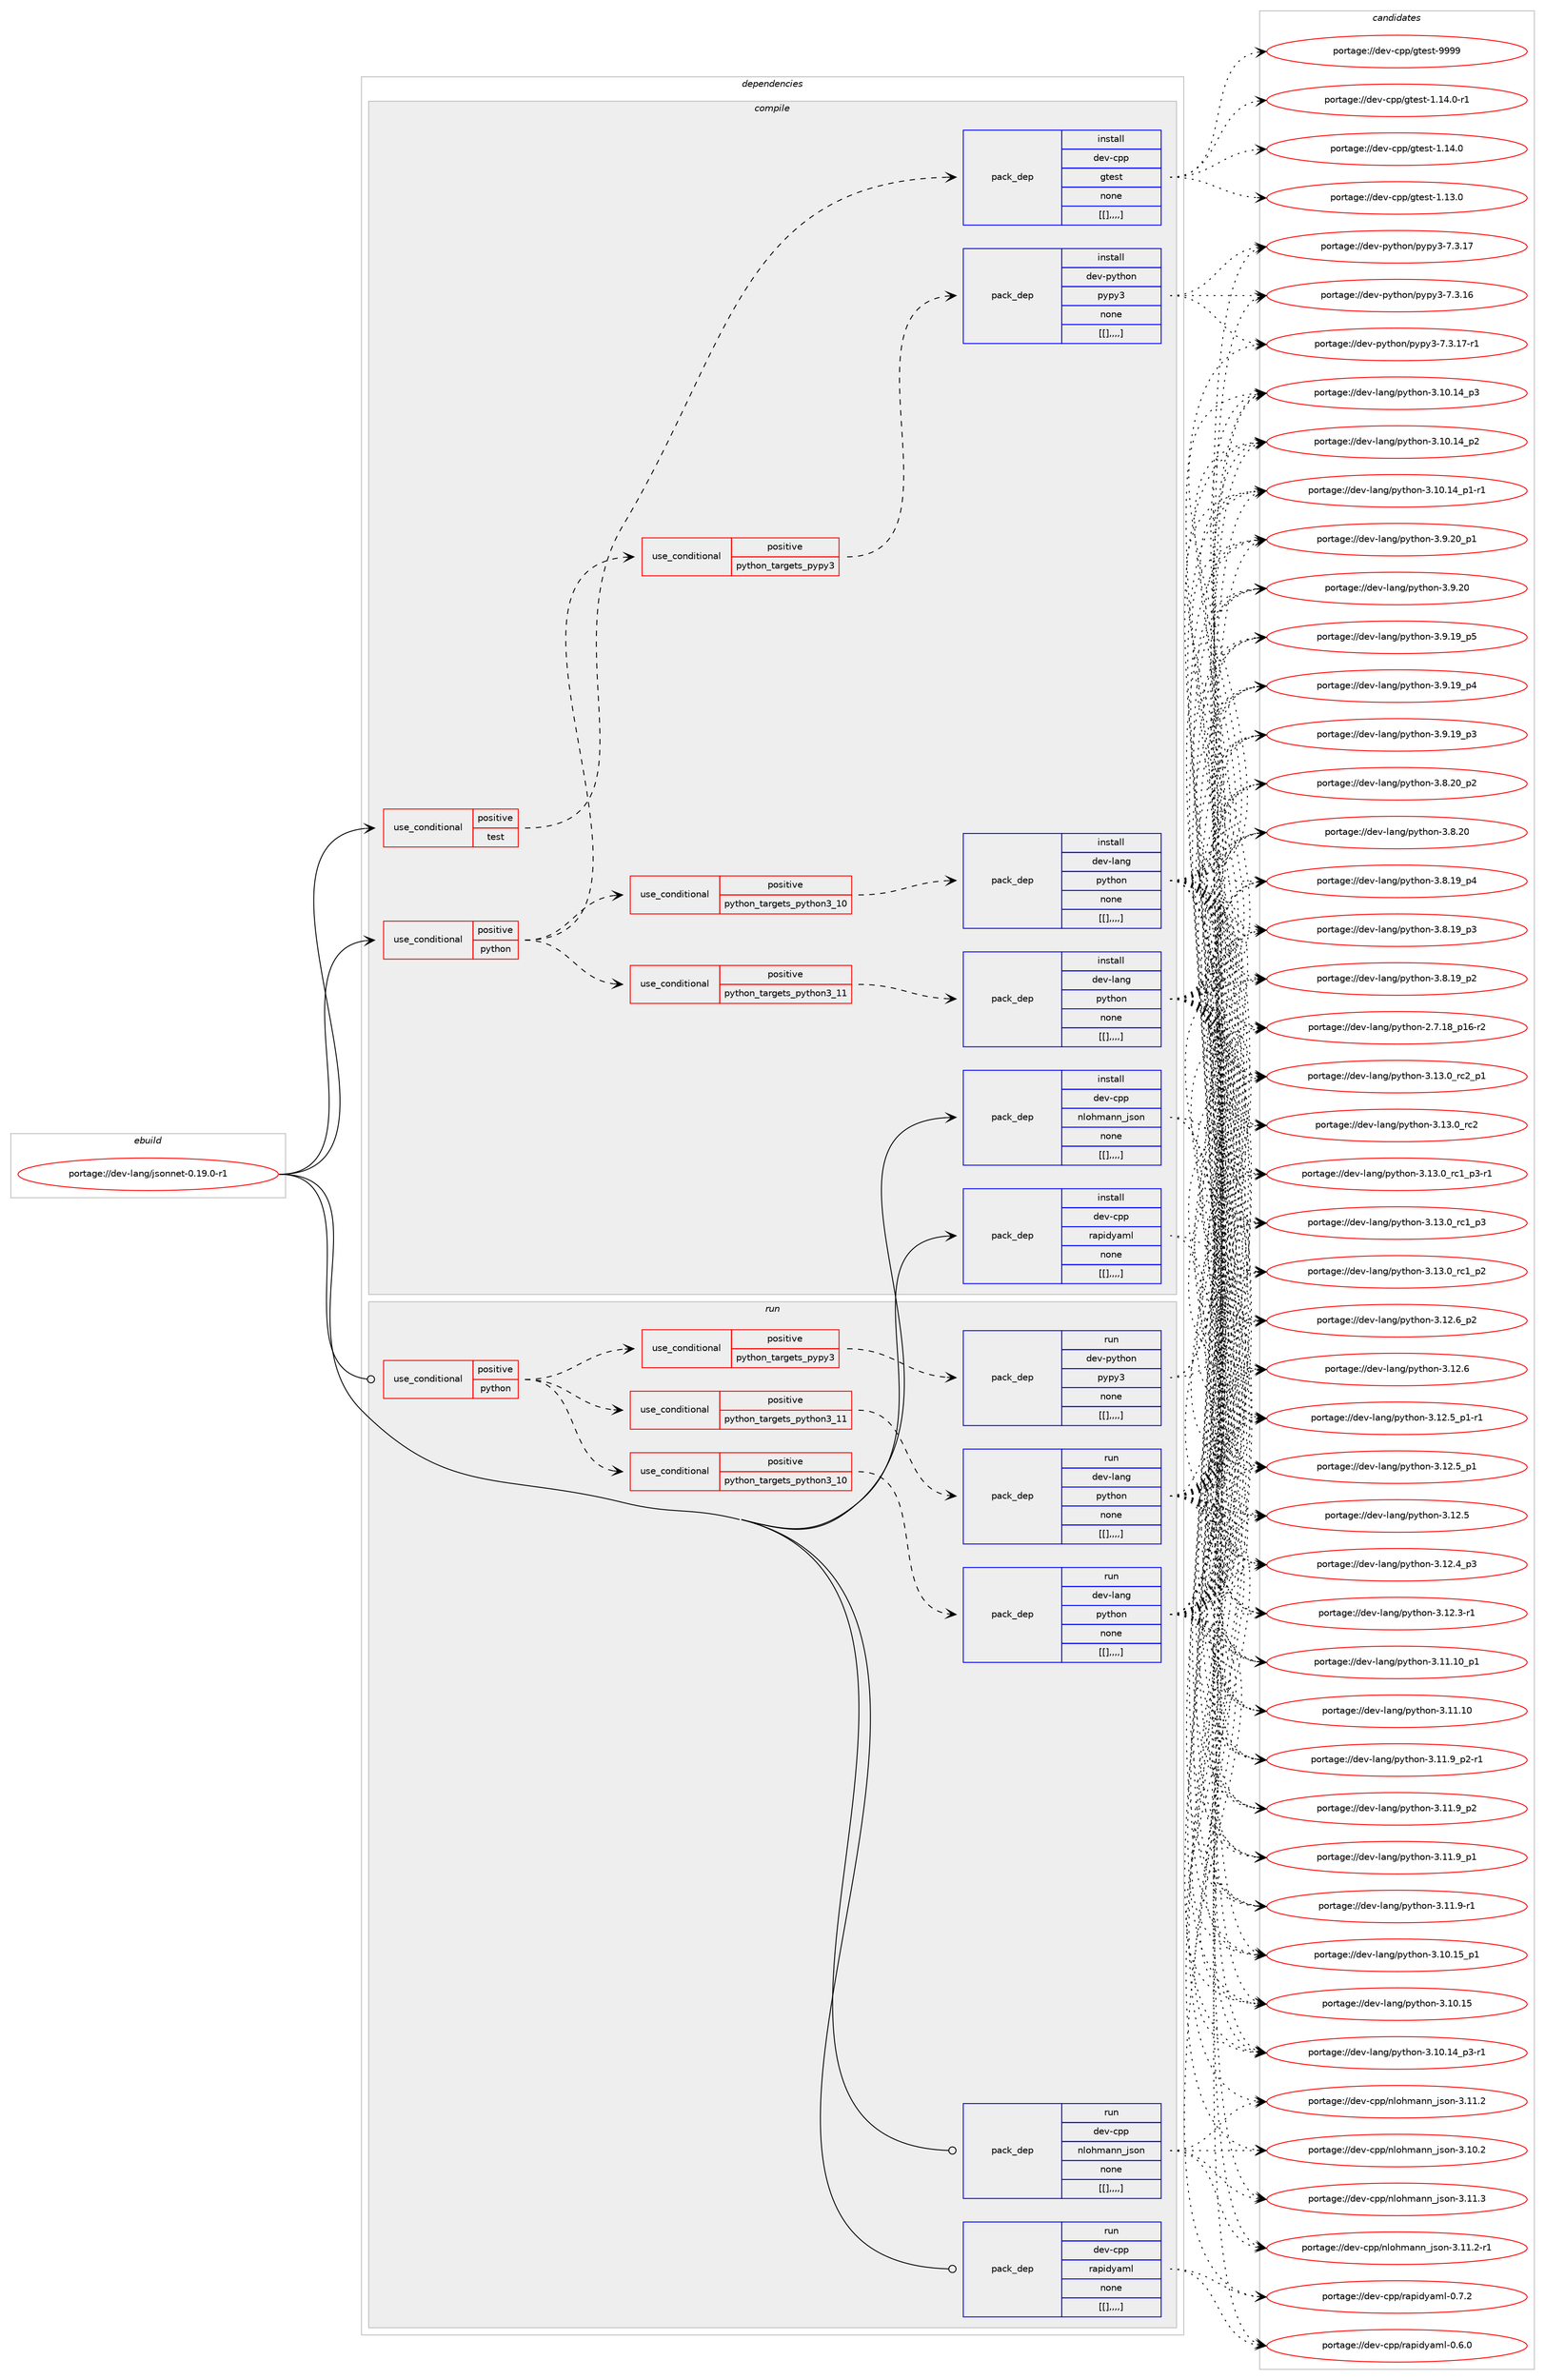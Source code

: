digraph prolog {

# *************
# Graph options
# *************

newrank=true;
concentrate=true;
compound=true;
graph [rankdir=LR,fontname=Helvetica,fontsize=10,ranksep=1.5];#, ranksep=2.5, nodesep=0.2];
edge  [arrowhead=vee];
node  [fontname=Helvetica,fontsize=10];

# **********
# The ebuild
# **********

subgraph cluster_leftcol {
color=gray;
label=<<i>ebuild</i>>;
id [label="portage://dev-lang/jsonnet-0.19.0-r1", color=red, width=4, href="../dev-lang/jsonnet-0.19.0-r1.svg"];
}

# ****************
# The dependencies
# ****************

subgraph cluster_midcol {
color=gray;
label=<<i>dependencies</i>>;
subgraph cluster_compile {
fillcolor="#eeeeee";
style=filled;
label=<<i>compile</i>>;
subgraph cond23675 {
dependency99824 [label=<<TABLE BORDER="0" CELLBORDER="1" CELLSPACING="0" CELLPADDING="4"><TR><TD ROWSPAN="3" CELLPADDING="10">use_conditional</TD></TR><TR><TD>positive</TD></TR><TR><TD>python</TD></TR></TABLE>>, shape=none, color=red];
subgraph cond23676 {
dependency99825 [label=<<TABLE BORDER="0" CELLBORDER="1" CELLSPACING="0" CELLPADDING="4"><TR><TD ROWSPAN="3" CELLPADDING="10">use_conditional</TD></TR><TR><TD>positive</TD></TR><TR><TD>python_targets_pypy3</TD></TR></TABLE>>, shape=none, color=red];
subgraph pack75090 {
dependency99826 [label=<<TABLE BORDER="0" CELLBORDER="1" CELLSPACING="0" CELLPADDING="4" WIDTH="220"><TR><TD ROWSPAN="6" CELLPADDING="30">pack_dep</TD></TR><TR><TD WIDTH="110">install</TD></TR><TR><TD>dev-python</TD></TR><TR><TD>pypy3</TD></TR><TR><TD>none</TD></TR><TR><TD>[[],,,,]</TD></TR></TABLE>>, shape=none, color=blue];
}
dependency99825:e -> dependency99826:w [weight=20,style="dashed",arrowhead="vee"];
}
dependency99824:e -> dependency99825:w [weight=20,style="dashed",arrowhead="vee"];
subgraph cond23677 {
dependency99827 [label=<<TABLE BORDER="0" CELLBORDER="1" CELLSPACING="0" CELLPADDING="4"><TR><TD ROWSPAN="3" CELLPADDING="10">use_conditional</TD></TR><TR><TD>positive</TD></TR><TR><TD>python_targets_python3_10</TD></TR></TABLE>>, shape=none, color=red];
subgraph pack75091 {
dependency99828 [label=<<TABLE BORDER="0" CELLBORDER="1" CELLSPACING="0" CELLPADDING="4" WIDTH="220"><TR><TD ROWSPAN="6" CELLPADDING="30">pack_dep</TD></TR><TR><TD WIDTH="110">install</TD></TR><TR><TD>dev-lang</TD></TR><TR><TD>python</TD></TR><TR><TD>none</TD></TR><TR><TD>[[],,,,]</TD></TR></TABLE>>, shape=none, color=blue];
}
dependency99827:e -> dependency99828:w [weight=20,style="dashed",arrowhead="vee"];
}
dependency99824:e -> dependency99827:w [weight=20,style="dashed",arrowhead="vee"];
subgraph cond23678 {
dependency99829 [label=<<TABLE BORDER="0" CELLBORDER="1" CELLSPACING="0" CELLPADDING="4"><TR><TD ROWSPAN="3" CELLPADDING="10">use_conditional</TD></TR><TR><TD>positive</TD></TR><TR><TD>python_targets_python3_11</TD></TR></TABLE>>, shape=none, color=red];
subgraph pack75092 {
dependency99830 [label=<<TABLE BORDER="0" CELLBORDER="1" CELLSPACING="0" CELLPADDING="4" WIDTH="220"><TR><TD ROWSPAN="6" CELLPADDING="30">pack_dep</TD></TR><TR><TD WIDTH="110">install</TD></TR><TR><TD>dev-lang</TD></TR><TR><TD>python</TD></TR><TR><TD>none</TD></TR><TR><TD>[[],,,,]</TD></TR></TABLE>>, shape=none, color=blue];
}
dependency99829:e -> dependency99830:w [weight=20,style="dashed",arrowhead="vee"];
}
dependency99824:e -> dependency99829:w [weight=20,style="dashed",arrowhead="vee"];
}
id:e -> dependency99824:w [weight=20,style="solid",arrowhead="vee"];
subgraph cond23679 {
dependency99831 [label=<<TABLE BORDER="0" CELLBORDER="1" CELLSPACING="0" CELLPADDING="4"><TR><TD ROWSPAN="3" CELLPADDING="10">use_conditional</TD></TR><TR><TD>positive</TD></TR><TR><TD>test</TD></TR></TABLE>>, shape=none, color=red];
subgraph pack75093 {
dependency99832 [label=<<TABLE BORDER="0" CELLBORDER="1" CELLSPACING="0" CELLPADDING="4" WIDTH="220"><TR><TD ROWSPAN="6" CELLPADDING="30">pack_dep</TD></TR><TR><TD WIDTH="110">install</TD></TR><TR><TD>dev-cpp</TD></TR><TR><TD>gtest</TD></TR><TR><TD>none</TD></TR><TR><TD>[[],,,,]</TD></TR></TABLE>>, shape=none, color=blue];
}
dependency99831:e -> dependency99832:w [weight=20,style="dashed",arrowhead="vee"];
}
id:e -> dependency99831:w [weight=20,style="solid",arrowhead="vee"];
subgraph pack75094 {
dependency99833 [label=<<TABLE BORDER="0" CELLBORDER="1" CELLSPACING="0" CELLPADDING="4" WIDTH="220"><TR><TD ROWSPAN="6" CELLPADDING="30">pack_dep</TD></TR><TR><TD WIDTH="110">install</TD></TR><TR><TD>dev-cpp</TD></TR><TR><TD>nlohmann_json</TD></TR><TR><TD>none</TD></TR><TR><TD>[[],,,,]</TD></TR></TABLE>>, shape=none, color=blue];
}
id:e -> dependency99833:w [weight=20,style="solid",arrowhead="vee"];
subgraph pack75095 {
dependency99834 [label=<<TABLE BORDER="0" CELLBORDER="1" CELLSPACING="0" CELLPADDING="4" WIDTH="220"><TR><TD ROWSPAN="6" CELLPADDING="30">pack_dep</TD></TR><TR><TD WIDTH="110">install</TD></TR><TR><TD>dev-cpp</TD></TR><TR><TD>rapidyaml</TD></TR><TR><TD>none</TD></TR><TR><TD>[[],,,,]</TD></TR></TABLE>>, shape=none, color=blue];
}
id:e -> dependency99834:w [weight=20,style="solid",arrowhead="vee"];
}
subgraph cluster_compileandrun {
fillcolor="#eeeeee";
style=filled;
label=<<i>compile and run</i>>;
}
subgraph cluster_run {
fillcolor="#eeeeee";
style=filled;
label=<<i>run</i>>;
subgraph cond23680 {
dependency99835 [label=<<TABLE BORDER="0" CELLBORDER="1" CELLSPACING="0" CELLPADDING="4"><TR><TD ROWSPAN="3" CELLPADDING="10">use_conditional</TD></TR><TR><TD>positive</TD></TR><TR><TD>python</TD></TR></TABLE>>, shape=none, color=red];
subgraph cond23681 {
dependency99836 [label=<<TABLE BORDER="0" CELLBORDER="1" CELLSPACING="0" CELLPADDING="4"><TR><TD ROWSPAN="3" CELLPADDING="10">use_conditional</TD></TR><TR><TD>positive</TD></TR><TR><TD>python_targets_pypy3</TD></TR></TABLE>>, shape=none, color=red];
subgraph pack75096 {
dependency99837 [label=<<TABLE BORDER="0" CELLBORDER="1" CELLSPACING="0" CELLPADDING="4" WIDTH="220"><TR><TD ROWSPAN="6" CELLPADDING="30">pack_dep</TD></TR><TR><TD WIDTH="110">run</TD></TR><TR><TD>dev-python</TD></TR><TR><TD>pypy3</TD></TR><TR><TD>none</TD></TR><TR><TD>[[],,,,]</TD></TR></TABLE>>, shape=none, color=blue];
}
dependency99836:e -> dependency99837:w [weight=20,style="dashed",arrowhead="vee"];
}
dependency99835:e -> dependency99836:w [weight=20,style="dashed",arrowhead="vee"];
subgraph cond23682 {
dependency99838 [label=<<TABLE BORDER="0" CELLBORDER="1" CELLSPACING="0" CELLPADDING="4"><TR><TD ROWSPAN="3" CELLPADDING="10">use_conditional</TD></TR><TR><TD>positive</TD></TR><TR><TD>python_targets_python3_10</TD></TR></TABLE>>, shape=none, color=red];
subgraph pack75097 {
dependency99839 [label=<<TABLE BORDER="0" CELLBORDER="1" CELLSPACING="0" CELLPADDING="4" WIDTH="220"><TR><TD ROWSPAN="6" CELLPADDING="30">pack_dep</TD></TR><TR><TD WIDTH="110">run</TD></TR><TR><TD>dev-lang</TD></TR><TR><TD>python</TD></TR><TR><TD>none</TD></TR><TR><TD>[[],,,,]</TD></TR></TABLE>>, shape=none, color=blue];
}
dependency99838:e -> dependency99839:w [weight=20,style="dashed",arrowhead="vee"];
}
dependency99835:e -> dependency99838:w [weight=20,style="dashed",arrowhead="vee"];
subgraph cond23683 {
dependency99840 [label=<<TABLE BORDER="0" CELLBORDER="1" CELLSPACING="0" CELLPADDING="4"><TR><TD ROWSPAN="3" CELLPADDING="10">use_conditional</TD></TR><TR><TD>positive</TD></TR><TR><TD>python_targets_python3_11</TD></TR></TABLE>>, shape=none, color=red];
subgraph pack75098 {
dependency99841 [label=<<TABLE BORDER="0" CELLBORDER="1" CELLSPACING="0" CELLPADDING="4" WIDTH="220"><TR><TD ROWSPAN="6" CELLPADDING="30">pack_dep</TD></TR><TR><TD WIDTH="110">run</TD></TR><TR><TD>dev-lang</TD></TR><TR><TD>python</TD></TR><TR><TD>none</TD></TR><TR><TD>[[],,,,]</TD></TR></TABLE>>, shape=none, color=blue];
}
dependency99840:e -> dependency99841:w [weight=20,style="dashed",arrowhead="vee"];
}
dependency99835:e -> dependency99840:w [weight=20,style="dashed",arrowhead="vee"];
}
id:e -> dependency99835:w [weight=20,style="solid",arrowhead="odot"];
subgraph pack75099 {
dependency99842 [label=<<TABLE BORDER="0" CELLBORDER="1" CELLSPACING="0" CELLPADDING="4" WIDTH="220"><TR><TD ROWSPAN="6" CELLPADDING="30">pack_dep</TD></TR><TR><TD WIDTH="110">run</TD></TR><TR><TD>dev-cpp</TD></TR><TR><TD>nlohmann_json</TD></TR><TR><TD>none</TD></TR><TR><TD>[[],,,,]</TD></TR></TABLE>>, shape=none, color=blue];
}
id:e -> dependency99842:w [weight=20,style="solid",arrowhead="odot"];
subgraph pack75100 {
dependency99843 [label=<<TABLE BORDER="0" CELLBORDER="1" CELLSPACING="0" CELLPADDING="4" WIDTH="220"><TR><TD ROWSPAN="6" CELLPADDING="30">pack_dep</TD></TR><TR><TD WIDTH="110">run</TD></TR><TR><TD>dev-cpp</TD></TR><TR><TD>rapidyaml</TD></TR><TR><TD>none</TD></TR><TR><TD>[[],,,,]</TD></TR></TABLE>>, shape=none, color=blue];
}
id:e -> dependency99843:w [weight=20,style="solid",arrowhead="odot"];
}
}

# **************
# The candidates
# **************

subgraph cluster_choices {
rank=same;
color=gray;
label=<<i>candidates</i>>;

subgraph choice75090 {
color=black;
nodesep=1;
choice100101118451121211161041111104711212111212151455546514649554511449 [label="portage://dev-python/pypy3-7.3.17-r1", color=red, width=4,href="../dev-python/pypy3-7.3.17-r1.svg"];
choice10010111845112121116104111110471121211121215145554651464955 [label="portage://dev-python/pypy3-7.3.17", color=red, width=4,href="../dev-python/pypy3-7.3.17.svg"];
choice10010111845112121116104111110471121211121215145554651464954 [label="portage://dev-python/pypy3-7.3.16", color=red, width=4,href="../dev-python/pypy3-7.3.16.svg"];
dependency99826:e -> choice100101118451121211161041111104711212111212151455546514649554511449:w [style=dotted,weight="100"];
dependency99826:e -> choice10010111845112121116104111110471121211121215145554651464955:w [style=dotted,weight="100"];
dependency99826:e -> choice10010111845112121116104111110471121211121215145554651464954:w [style=dotted,weight="100"];
}
subgraph choice75091 {
color=black;
nodesep=1;
choice100101118451089711010347112121116104111110455146495146489511499509511249 [label="portage://dev-lang/python-3.13.0_rc2_p1", color=red, width=4,href="../dev-lang/python-3.13.0_rc2_p1.svg"];
choice10010111845108971101034711212111610411111045514649514648951149950 [label="portage://dev-lang/python-3.13.0_rc2", color=red, width=4,href="../dev-lang/python-3.13.0_rc2.svg"];
choice1001011184510897110103471121211161041111104551464951464895114994995112514511449 [label="portage://dev-lang/python-3.13.0_rc1_p3-r1", color=red, width=4,href="../dev-lang/python-3.13.0_rc1_p3-r1.svg"];
choice100101118451089711010347112121116104111110455146495146489511499499511251 [label="portage://dev-lang/python-3.13.0_rc1_p3", color=red, width=4,href="../dev-lang/python-3.13.0_rc1_p3.svg"];
choice100101118451089711010347112121116104111110455146495146489511499499511250 [label="portage://dev-lang/python-3.13.0_rc1_p2", color=red, width=4,href="../dev-lang/python-3.13.0_rc1_p2.svg"];
choice100101118451089711010347112121116104111110455146495046549511250 [label="portage://dev-lang/python-3.12.6_p2", color=red, width=4,href="../dev-lang/python-3.12.6_p2.svg"];
choice10010111845108971101034711212111610411111045514649504654 [label="portage://dev-lang/python-3.12.6", color=red, width=4,href="../dev-lang/python-3.12.6.svg"];
choice1001011184510897110103471121211161041111104551464950465395112494511449 [label="portage://dev-lang/python-3.12.5_p1-r1", color=red, width=4,href="../dev-lang/python-3.12.5_p1-r1.svg"];
choice100101118451089711010347112121116104111110455146495046539511249 [label="portage://dev-lang/python-3.12.5_p1", color=red, width=4,href="../dev-lang/python-3.12.5_p1.svg"];
choice10010111845108971101034711212111610411111045514649504653 [label="portage://dev-lang/python-3.12.5", color=red, width=4,href="../dev-lang/python-3.12.5.svg"];
choice100101118451089711010347112121116104111110455146495046529511251 [label="portage://dev-lang/python-3.12.4_p3", color=red, width=4,href="../dev-lang/python-3.12.4_p3.svg"];
choice100101118451089711010347112121116104111110455146495046514511449 [label="portage://dev-lang/python-3.12.3-r1", color=red, width=4,href="../dev-lang/python-3.12.3-r1.svg"];
choice10010111845108971101034711212111610411111045514649494649489511249 [label="portage://dev-lang/python-3.11.10_p1", color=red, width=4,href="../dev-lang/python-3.11.10_p1.svg"];
choice1001011184510897110103471121211161041111104551464949464948 [label="portage://dev-lang/python-3.11.10", color=red, width=4,href="../dev-lang/python-3.11.10.svg"];
choice1001011184510897110103471121211161041111104551464949465795112504511449 [label="portage://dev-lang/python-3.11.9_p2-r1", color=red, width=4,href="../dev-lang/python-3.11.9_p2-r1.svg"];
choice100101118451089711010347112121116104111110455146494946579511250 [label="portage://dev-lang/python-3.11.9_p2", color=red, width=4,href="../dev-lang/python-3.11.9_p2.svg"];
choice100101118451089711010347112121116104111110455146494946579511249 [label="portage://dev-lang/python-3.11.9_p1", color=red, width=4,href="../dev-lang/python-3.11.9_p1.svg"];
choice100101118451089711010347112121116104111110455146494946574511449 [label="portage://dev-lang/python-3.11.9-r1", color=red, width=4,href="../dev-lang/python-3.11.9-r1.svg"];
choice10010111845108971101034711212111610411111045514649484649539511249 [label="portage://dev-lang/python-3.10.15_p1", color=red, width=4,href="../dev-lang/python-3.10.15_p1.svg"];
choice1001011184510897110103471121211161041111104551464948464953 [label="portage://dev-lang/python-3.10.15", color=red, width=4,href="../dev-lang/python-3.10.15.svg"];
choice100101118451089711010347112121116104111110455146494846495295112514511449 [label="portage://dev-lang/python-3.10.14_p3-r1", color=red, width=4,href="../dev-lang/python-3.10.14_p3-r1.svg"];
choice10010111845108971101034711212111610411111045514649484649529511251 [label="portage://dev-lang/python-3.10.14_p3", color=red, width=4,href="../dev-lang/python-3.10.14_p3.svg"];
choice10010111845108971101034711212111610411111045514649484649529511250 [label="portage://dev-lang/python-3.10.14_p2", color=red, width=4,href="../dev-lang/python-3.10.14_p2.svg"];
choice100101118451089711010347112121116104111110455146494846495295112494511449 [label="portage://dev-lang/python-3.10.14_p1-r1", color=red, width=4,href="../dev-lang/python-3.10.14_p1-r1.svg"];
choice100101118451089711010347112121116104111110455146574650489511249 [label="portage://dev-lang/python-3.9.20_p1", color=red, width=4,href="../dev-lang/python-3.9.20_p1.svg"];
choice10010111845108971101034711212111610411111045514657465048 [label="portage://dev-lang/python-3.9.20", color=red, width=4,href="../dev-lang/python-3.9.20.svg"];
choice100101118451089711010347112121116104111110455146574649579511253 [label="portage://dev-lang/python-3.9.19_p5", color=red, width=4,href="../dev-lang/python-3.9.19_p5.svg"];
choice100101118451089711010347112121116104111110455146574649579511252 [label="portage://dev-lang/python-3.9.19_p4", color=red, width=4,href="../dev-lang/python-3.9.19_p4.svg"];
choice100101118451089711010347112121116104111110455146574649579511251 [label="portage://dev-lang/python-3.9.19_p3", color=red, width=4,href="../dev-lang/python-3.9.19_p3.svg"];
choice100101118451089711010347112121116104111110455146564650489511250 [label="portage://dev-lang/python-3.8.20_p2", color=red, width=4,href="../dev-lang/python-3.8.20_p2.svg"];
choice10010111845108971101034711212111610411111045514656465048 [label="portage://dev-lang/python-3.8.20", color=red, width=4,href="../dev-lang/python-3.8.20.svg"];
choice100101118451089711010347112121116104111110455146564649579511252 [label="portage://dev-lang/python-3.8.19_p4", color=red, width=4,href="../dev-lang/python-3.8.19_p4.svg"];
choice100101118451089711010347112121116104111110455146564649579511251 [label="portage://dev-lang/python-3.8.19_p3", color=red, width=4,href="../dev-lang/python-3.8.19_p3.svg"];
choice100101118451089711010347112121116104111110455146564649579511250 [label="portage://dev-lang/python-3.8.19_p2", color=red, width=4,href="../dev-lang/python-3.8.19_p2.svg"];
choice100101118451089711010347112121116104111110455046554649569511249544511450 [label="portage://dev-lang/python-2.7.18_p16-r2", color=red, width=4,href="../dev-lang/python-2.7.18_p16-r2.svg"];
dependency99828:e -> choice100101118451089711010347112121116104111110455146495146489511499509511249:w [style=dotted,weight="100"];
dependency99828:e -> choice10010111845108971101034711212111610411111045514649514648951149950:w [style=dotted,weight="100"];
dependency99828:e -> choice1001011184510897110103471121211161041111104551464951464895114994995112514511449:w [style=dotted,weight="100"];
dependency99828:e -> choice100101118451089711010347112121116104111110455146495146489511499499511251:w [style=dotted,weight="100"];
dependency99828:e -> choice100101118451089711010347112121116104111110455146495146489511499499511250:w [style=dotted,weight="100"];
dependency99828:e -> choice100101118451089711010347112121116104111110455146495046549511250:w [style=dotted,weight="100"];
dependency99828:e -> choice10010111845108971101034711212111610411111045514649504654:w [style=dotted,weight="100"];
dependency99828:e -> choice1001011184510897110103471121211161041111104551464950465395112494511449:w [style=dotted,weight="100"];
dependency99828:e -> choice100101118451089711010347112121116104111110455146495046539511249:w [style=dotted,weight="100"];
dependency99828:e -> choice10010111845108971101034711212111610411111045514649504653:w [style=dotted,weight="100"];
dependency99828:e -> choice100101118451089711010347112121116104111110455146495046529511251:w [style=dotted,weight="100"];
dependency99828:e -> choice100101118451089711010347112121116104111110455146495046514511449:w [style=dotted,weight="100"];
dependency99828:e -> choice10010111845108971101034711212111610411111045514649494649489511249:w [style=dotted,weight="100"];
dependency99828:e -> choice1001011184510897110103471121211161041111104551464949464948:w [style=dotted,weight="100"];
dependency99828:e -> choice1001011184510897110103471121211161041111104551464949465795112504511449:w [style=dotted,weight="100"];
dependency99828:e -> choice100101118451089711010347112121116104111110455146494946579511250:w [style=dotted,weight="100"];
dependency99828:e -> choice100101118451089711010347112121116104111110455146494946579511249:w [style=dotted,weight="100"];
dependency99828:e -> choice100101118451089711010347112121116104111110455146494946574511449:w [style=dotted,weight="100"];
dependency99828:e -> choice10010111845108971101034711212111610411111045514649484649539511249:w [style=dotted,weight="100"];
dependency99828:e -> choice1001011184510897110103471121211161041111104551464948464953:w [style=dotted,weight="100"];
dependency99828:e -> choice100101118451089711010347112121116104111110455146494846495295112514511449:w [style=dotted,weight="100"];
dependency99828:e -> choice10010111845108971101034711212111610411111045514649484649529511251:w [style=dotted,weight="100"];
dependency99828:e -> choice10010111845108971101034711212111610411111045514649484649529511250:w [style=dotted,weight="100"];
dependency99828:e -> choice100101118451089711010347112121116104111110455146494846495295112494511449:w [style=dotted,weight="100"];
dependency99828:e -> choice100101118451089711010347112121116104111110455146574650489511249:w [style=dotted,weight="100"];
dependency99828:e -> choice10010111845108971101034711212111610411111045514657465048:w [style=dotted,weight="100"];
dependency99828:e -> choice100101118451089711010347112121116104111110455146574649579511253:w [style=dotted,weight="100"];
dependency99828:e -> choice100101118451089711010347112121116104111110455146574649579511252:w [style=dotted,weight="100"];
dependency99828:e -> choice100101118451089711010347112121116104111110455146574649579511251:w [style=dotted,weight="100"];
dependency99828:e -> choice100101118451089711010347112121116104111110455146564650489511250:w [style=dotted,weight="100"];
dependency99828:e -> choice10010111845108971101034711212111610411111045514656465048:w [style=dotted,weight="100"];
dependency99828:e -> choice100101118451089711010347112121116104111110455146564649579511252:w [style=dotted,weight="100"];
dependency99828:e -> choice100101118451089711010347112121116104111110455146564649579511251:w [style=dotted,weight="100"];
dependency99828:e -> choice100101118451089711010347112121116104111110455146564649579511250:w [style=dotted,weight="100"];
dependency99828:e -> choice100101118451089711010347112121116104111110455046554649569511249544511450:w [style=dotted,weight="100"];
}
subgraph choice75092 {
color=black;
nodesep=1;
choice100101118451089711010347112121116104111110455146495146489511499509511249 [label="portage://dev-lang/python-3.13.0_rc2_p1", color=red, width=4,href="../dev-lang/python-3.13.0_rc2_p1.svg"];
choice10010111845108971101034711212111610411111045514649514648951149950 [label="portage://dev-lang/python-3.13.0_rc2", color=red, width=4,href="../dev-lang/python-3.13.0_rc2.svg"];
choice1001011184510897110103471121211161041111104551464951464895114994995112514511449 [label="portage://dev-lang/python-3.13.0_rc1_p3-r1", color=red, width=4,href="../dev-lang/python-3.13.0_rc1_p3-r1.svg"];
choice100101118451089711010347112121116104111110455146495146489511499499511251 [label="portage://dev-lang/python-3.13.0_rc1_p3", color=red, width=4,href="../dev-lang/python-3.13.0_rc1_p3.svg"];
choice100101118451089711010347112121116104111110455146495146489511499499511250 [label="portage://dev-lang/python-3.13.0_rc1_p2", color=red, width=4,href="../dev-lang/python-3.13.0_rc1_p2.svg"];
choice100101118451089711010347112121116104111110455146495046549511250 [label="portage://dev-lang/python-3.12.6_p2", color=red, width=4,href="../dev-lang/python-3.12.6_p2.svg"];
choice10010111845108971101034711212111610411111045514649504654 [label="portage://dev-lang/python-3.12.6", color=red, width=4,href="../dev-lang/python-3.12.6.svg"];
choice1001011184510897110103471121211161041111104551464950465395112494511449 [label="portage://dev-lang/python-3.12.5_p1-r1", color=red, width=4,href="../dev-lang/python-3.12.5_p1-r1.svg"];
choice100101118451089711010347112121116104111110455146495046539511249 [label="portage://dev-lang/python-3.12.5_p1", color=red, width=4,href="../dev-lang/python-3.12.5_p1.svg"];
choice10010111845108971101034711212111610411111045514649504653 [label="portage://dev-lang/python-3.12.5", color=red, width=4,href="../dev-lang/python-3.12.5.svg"];
choice100101118451089711010347112121116104111110455146495046529511251 [label="portage://dev-lang/python-3.12.4_p3", color=red, width=4,href="../dev-lang/python-3.12.4_p3.svg"];
choice100101118451089711010347112121116104111110455146495046514511449 [label="portage://dev-lang/python-3.12.3-r1", color=red, width=4,href="../dev-lang/python-3.12.3-r1.svg"];
choice10010111845108971101034711212111610411111045514649494649489511249 [label="portage://dev-lang/python-3.11.10_p1", color=red, width=4,href="../dev-lang/python-3.11.10_p1.svg"];
choice1001011184510897110103471121211161041111104551464949464948 [label="portage://dev-lang/python-3.11.10", color=red, width=4,href="../dev-lang/python-3.11.10.svg"];
choice1001011184510897110103471121211161041111104551464949465795112504511449 [label="portage://dev-lang/python-3.11.9_p2-r1", color=red, width=4,href="../dev-lang/python-3.11.9_p2-r1.svg"];
choice100101118451089711010347112121116104111110455146494946579511250 [label="portage://dev-lang/python-3.11.9_p2", color=red, width=4,href="../dev-lang/python-3.11.9_p2.svg"];
choice100101118451089711010347112121116104111110455146494946579511249 [label="portage://dev-lang/python-3.11.9_p1", color=red, width=4,href="../dev-lang/python-3.11.9_p1.svg"];
choice100101118451089711010347112121116104111110455146494946574511449 [label="portage://dev-lang/python-3.11.9-r1", color=red, width=4,href="../dev-lang/python-3.11.9-r1.svg"];
choice10010111845108971101034711212111610411111045514649484649539511249 [label="portage://dev-lang/python-3.10.15_p1", color=red, width=4,href="../dev-lang/python-3.10.15_p1.svg"];
choice1001011184510897110103471121211161041111104551464948464953 [label="portage://dev-lang/python-3.10.15", color=red, width=4,href="../dev-lang/python-3.10.15.svg"];
choice100101118451089711010347112121116104111110455146494846495295112514511449 [label="portage://dev-lang/python-3.10.14_p3-r1", color=red, width=4,href="../dev-lang/python-3.10.14_p3-r1.svg"];
choice10010111845108971101034711212111610411111045514649484649529511251 [label="portage://dev-lang/python-3.10.14_p3", color=red, width=4,href="../dev-lang/python-3.10.14_p3.svg"];
choice10010111845108971101034711212111610411111045514649484649529511250 [label="portage://dev-lang/python-3.10.14_p2", color=red, width=4,href="../dev-lang/python-3.10.14_p2.svg"];
choice100101118451089711010347112121116104111110455146494846495295112494511449 [label="portage://dev-lang/python-3.10.14_p1-r1", color=red, width=4,href="../dev-lang/python-3.10.14_p1-r1.svg"];
choice100101118451089711010347112121116104111110455146574650489511249 [label="portage://dev-lang/python-3.9.20_p1", color=red, width=4,href="../dev-lang/python-3.9.20_p1.svg"];
choice10010111845108971101034711212111610411111045514657465048 [label="portage://dev-lang/python-3.9.20", color=red, width=4,href="../dev-lang/python-3.9.20.svg"];
choice100101118451089711010347112121116104111110455146574649579511253 [label="portage://dev-lang/python-3.9.19_p5", color=red, width=4,href="../dev-lang/python-3.9.19_p5.svg"];
choice100101118451089711010347112121116104111110455146574649579511252 [label="portage://dev-lang/python-3.9.19_p4", color=red, width=4,href="../dev-lang/python-3.9.19_p4.svg"];
choice100101118451089711010347112121116104111110455146574649579511251 [label="portage://dev-lang/python-3.9.19_p3", color=red, width=4,href="../dev-lang/python-3.9.19_p3.svg"];
choice100101118451089711010347112121116104111110455146564650489511250 [label="portage://dev-lang/python-3.8.20_p2", color=red, width=4,href="../dev-lang/python-3.8.20_p2.svg"];
choice10010111845108971101034711212111610411111045514656465048 [label="portage://dev-lang/python-3.8.20", color=red, width=4,href="../dev-lang/python-3.8.20.svg"];
choice100101118451089711010347112121116104111110455146564649579511252 [label="portage://dev-lang/python-3.8.19_p4", color=red, width=4,href="../dev-lang/python-3.8.19_p4.svg"];
choice100101118451089711010347112121116104111110455146564649579511251 [label="portage://dev-lang/python-3.8.19_p3", color=red, width=4,href="../dev-lang/python-3.8.19_p3.svg"];
choice100101118451089711010347112121116104111110455146564649579511250 [label="portage://dev-lang/python-3.8.19_p2", color=red, width=4,href="../dev-lang/python-3.8.19_p2.svg"];
choice100101118451089711010347112121116104111110455046554649569511249544511450 [label="portage://dev-lang/python-2.7.18_p16-r2", color=red, width=4,href="../dev-lang/python-2.7.18_p16-r2.svg"];
dependency99830:e -> choice100101118451089711010347112121116104111110455146495146489511499509511249:w [style=dotted,weight="100"];
dependency99830:e -> choice10010111845108971101034711212111610411111045514649514648951149950:w [style=dotted,weight="100"];
dependency99830:e -> choice1001011184510897110103471121211161041111104551464951464895114994995112514511449:w [style=dotted,weight="100"];
dependency99830:e -> choice100101118451089711010347112121116104111110455146495146489511499499511251:w [style=dotted,weight="100"];
dependency99830:e -> choice100101118451089711010347112121116104111110455146495146489511499499511250:w [style=dotted,weight="100"];
dependency99830:e -> choice100101118451089711010347112121116104111110455146495046549511250:w [style=dotted,weight="100"];
dependency99830:e -> choice10010111845108971101034711212111610411111045514649504654:w [style=dotted,weight="100"];
dependency99830:e -> choice1001011184510897110103471121211161041111104551464950465395112494511449:w [style=dotted,weight="100"];
dependency99830:e -> choice100101118451089711010347112121116104111110455146495046539511249:w [style=dotted,weight="100"];
dependency99830:e -> choice10010111845108971101034711212111610411111045514649504653:w [style=dotted,weight="100"];
dependency99830:e -> choice100101118451089711010347112121116104111110455146495046529511251:w [style=dotted,weight="100"];
dependency99830:e -> choice100101118451089711010347112121116104111110455146495046514511449:w [style=dotted,weight="100"];
dependency99830:e -> choice10010111845108971101034711212111610411111045514649494649489511249:w [style=dotted,weight="100"];
dependency99830:e -> choice1001011184510897110103471121211161041111104551464949464948:w [style=dotted,weight="100"];
dependency99830:e -> choice1001011184510897110103471121211161041111104551464949465795112504511449:w [style=dotted,weight="100"];
dependency99830:e -> choice100101118451089711010347112121116104111110455146494946579511250:w [style=dotted,weight="100"];
dependency99830:e -> choice100101118451089711010347112121116104111110455146494946579511249:w [style=dotted,weight="100"];
dependency99830:e -> choice100101118451089711010347112121116104111110455146494946574511449:w [style=dotted,weight="100"];
dependency99830:e -> choice10010111845108971101034711212111610411111045514649484649539511249:w [style=dotted,weight="100"];
dependency99830:e -> choice1001011184510897110103471121211161041111104551464948464953:w [style=dotted,weight="100"];
dependency99830:e -> choice100101118451089711010347112121116104111110455146494846495295112514511449:w [style=dotted,weight="100"];
dependency99830:e -> choice10010111845108971101034711212111610411111045514649484649529511251:w [style=dotted,weight="100"];
dependency99830:e -> choice10010111845108971101034711212111610411111045514649484649529511250:w [style=dotted,weight="100"];
dependency99830:e -> choice100101118451089711010347112121116104111110455146494846495295112494511449:w [style=dotted,weight="100"];
dependency99830:e -> choice100101118451089711010347112121116104111110455146574650489511249:w [style=dotted,weight="100"];
dependency99830:e -> choice10010111845108971101034711212111610411111045514657465048:w [style=dotted,weight="100"];
dependency99830:e -> choice100101118451089711010347112121116104111110455146574649579511253:w [style=dotted,weight="100"];
dependency99830:e -> choice100101118451089711010347112121116104111110455146574649579511252:w [style=dotted,weight="100"];
dependency99830:e -> choice100101118451089711010347112121116104111110455146574649579511251:w [style=dotted,weight="100"];
dependency99830:e -> choice100101118451089711010347112121116104111110455146564650489511250:w [style=dotted,weight="100"];
dependency99830:e -> choice10010111845108971101034711212111610411111045514656465048:w [style=dotted,weight="100"];
dependency99830:e -> choice100101118451089711010347112121116104111110455146564649579511252:w [style=dotted,weight="100"];
dependency99830:e -> choice100101118451089711010347112121116104111110455146564649579511251:w [style=dotted,weight="100"];
dependency99830:e -> choice100101118451089711010347112121116104111110455146564649579511250:w [style=dotted,weight="100"];
dependency99830:e -> choice100101118451089711010347112121116104111110455046554649569511249544511450:w [style=dotted,weight="100"];
}
subgraph choice75093 {
color=black;
nodesep=1;
choice1001011184599112112471031161011151164557575757 [label="portage://dev-cpp/gtest-9999", color=red, width=4,href="../dev-cpp/gtest-9999.svg"];
choice100101118459911211247103116101115116454946495246484511449 [label="portage://dev-cpp/gtest-1.14.0-r1", color=red, width=4,href="../dev-cpp/gtest-1.14.0-r1.svg"];
choice10010111845991121124710311610111511645494649524648 [label="portage://dev-cpp/gtest-1.14.0", color=red, width=4,href="../dev-cpp/gtest-1.14.0.svg"];
choice10010111845991121124710311610111511645494649514648 [label="portage://dev-cpp/gtest-1.13.0", color=red, width=4,href="../dev-cpp/gtest-1.13.0.svg"];
dependency99832:e -> choice1001011184599112112471031161011151164557575757:w [style=dotted,weight="100"];
dependency99832:e -> choice100101118459911211247103116101115116454946495246484511449:w [style=dotted,weight="100"];
dependency99832:e -> choice10010111845991121124710311610111511645494649524648:w [style=dotted,weight="100"];
dependency99832:e -> choice10010111845991121124710311610111511645494649514648:w [style=dotted,weight="100"];
}
subgraph choice75094 {
color=black;
nodesep=1;
choice100101118459911211247110108111104109971101109510611511111045514649494651 [label="portage://dev-cpp/nlohmann_json-3.11.3", color=red, width=4,href="../dev-cpp/nlohmann_json-3.11.3.svg"];
choice1001011184599112112471101081111041099711011095106115111110455146494946504511449 [label="portage://dev-cpp/nlohmann_json-3.11.2-r1", color=red, width=4,href="../dev-cpp/nlohmann_json-3.11.2-r1.svg"];
choice100101118459911211247110108111104109971101109510611511111045514649494650 [label="portage://dev-cpp/nlohmann_json-3.11.2", color=red, width=4,href="../dev-cpp/nlohmann_json-3.11.2.svg"];
choice100101118459911211247110108111104109971101109510611511111045514649484650 [label="portage://dev-cpp/nlohmann_json-3.10.2", color=red, width=4,href="../dev-cpp/nlohmann_json-3.10.2.svg"];
dependency99833:e -> choice100101118459911211247110108111104109971101109510611511111045514649494651:w [style=dotted,weight="100"];
dependency99833:e -> choice1001011184599112112471101081111041099711011095106115111110455146494946504511449:w [style=dotted,weight="100"];
dependency99833:e -> choice100101118459911211247110108111104109971101109510611511111045514649494650:w [style=dotted,weight="100"];
dependency99833:e -> choice100101118459911211247110108111104109971101109510611511111045514649484650:w [style=dotted,weight="100"];
}
subgraph choice75095 {
color=black;
nodesep=1;
choice1001011184599112112471149711210510012197109108454846554650 [label="portage://dev-cpp/rapidyaml-0.7.2", color=red, width=4,href="../dev-cpp/rapidyaml-0.7.2.svg"];
choice1001011184599112112471149711210510012197109108454846544648 [label="portage://dev-cpp/rapidyaml-0.6.0", color=red, width=4,href="../dev-cpp/rapidyaml-0.6.0.svg"];
dependency99834:e -> choice1001011184599112112471149711210510012197109108454846554650:w [style=dotted,weight="100"];
dependency99834:e -> choice1001011184599112112471149711210510012197109108454846544648:w [style=dotted,weight="100"];
}
subgraph choice75096 {
color=black;
nodesep=1;
choice100101118451121211161041111104711212111212151455546514649554511449 [label="portage://dev-python/pypy3-7.3.17-r1", color=red, width=4,href="../dev-python/pypy3-7.3.17-r1.svg"];
choice10010111845112121116104111110471121211121215145554651464955 [label="portage://dev-python/pypy3-7.3.17", color=red, width=4,href="../dev-python/pypy3-7.3.17.svg"];
choice10010111845112121116104111110471121211121215145554651464954 [label="portage://dev-python/pypy3-7.3.16", color=red, width=4,href="../dev-python/pypy3-7.3.16.svg"];
dependency99837:e -> choice100101118451121211161041111104711212111212151455546514649554511449:w [style=dotted,weight="100"];
dependency99837:e -> choice10010111845112121116104111110471121211121215145554651464955:w [style=dotted,weight="100"];
dependency99837:e -> choice10010111845112121116104111110471121211121215145554651464954:w [style=dotted,weight="100"];
}
subgraph choice75097 {
color=black;
nodesep=1;
choice100101118451089711010347112121116104111110455146495146489511499509511249 [label="portage://dev-lang/python-3.13.0_rc2_p1", color=red, width=4,href="../dev-lang/python-3.13.0_rc2_p1.svg"];
choice10010111845108971101034711212111610411111045514649514648951149950 [label="portage://dev-lang/python-3.13.0_rc2", color=red, width=4,href="../dev-lang/python-3.13.0_rc2.svg"];
choice1001011184510897110103471121211161041111104551464951464895114994995112514511449 [label="portage://dev-lang/python-3.13.0_rc1_p3-r1", color=red, width=4,href="../dev-lang/python-3.13.0_rc1_p3-r1.svg"];
choice100101118451089711010347112121116104111110455146495146489511499499511251 [label="portage://dev-lang/python-3.13.0_rc1_p3", color=red, width=4,href="../dev-lang/python-3.13.0_rc1_p3.svg"];
choice100101118451089711010347112121116104111110455146495146489511499499511250 [label="portage://dev-lang/python-3.13.0_rc1_p2", color=red, width=4,href="../dev-lang/python-3.13.0_rc1_p2.svg"];
choice100101118451089711010347112121116104111110455146495046549511250 [label="portage://dev-lang/python-3.12.6_p2", color=red, width=4,href="../dev-lang/python-3.12.6_p2.svg"];
choice10010111845108971101034711212111610411111045514649504654 [label="portage://dev-lang/python-3.12.6", color=red, width=4,href="../dev-lang/python-3.12.6.svg"];
choice1001011184510897110103471121211161041111104551464950465395112494511449 [label="portage://dev-lang/python-3.12.5_p1-r1", color=red, width=4,href="../dev-lang/python-3.12.5_p1-r1.svg"];
choice100101118451089711010347112121116104111110455146495046539511249 [label="portage://dev-lang/python-3.12.5_p1", color=red, width=4,href="../dev-lang/python-3.12.5_p1.svg"];
choice10010111845108971101034711212111610411111045514649504653 [label="portage://dev-lang/python-3.12.5", color=red, width=4,href="../dev-lang/python-3.12.5.svg"];
choice100101118451089711010347112121116104111110455146495046529511251 [label="portage://dev-lang/python-3.12.4_p3", color=red, width=4,href="../dev-lang/python-3.12.4_p3.svg"];
choice100101118451089711010347112121116104111110455146495046514511449 [label="portage://dev-lang/python-3.12.3-r1", color=red, width=4,href="../dev-lang/python-3.12.3-r1.svg"];
choice10010111845108971101034711212111610411111045514649494649489511249 [label="portage://dev-lang/python-3.11.10_p1", color=red, width=4,href="../dev-lang/python-3.11.10_p1.svg"];
choice1001011184510897110103471121211161041111104551464949464948 [label="portage://dev-lang/python-3.11.10", color=red, width=4,href="../dev-lang/python-3.11.10.svg"];
choice1001011184510897110103471121211161041111104551464949465795112504511449 [label="portage://dev-lang/python-3.11.9_p2-r1", color=red, width=4,href="../dev-lang/python-3.11.9_p2-r1.svg"];
choice100101118451089711010347112121116104111110455146494946579511250 [label="portage://dev-lang/python-3.11.9_p2", color=red, width=4,href="../dev-lang/python-3.11.9_p2.svg"];
choice100101118451089711010347112121116104111110455146494946579511249 [label="portage://dev-lang/python-3.11.9_p1", color=red, width=4,href="../dev-lang/python-3.11.9_p1.svg"];
choice100101118451089711010347112121116104111110455146494946574511449 [label="portage://dev-lang/python-3.11.9-r1", color=red, width=4,href="../dev-lang/python-3.11.9-r1.svg"];
choice10010111845108971101034711212111610411111045514649484649539511249 [label="portage://dev-lang/python-3.10.15_p1", color=red, width=4,href="../dev-lang/python-3.10.15_p1.svg"];
choice1001011184510897110103471121211161041111104551464948464953 [label="portage://dev-lang/python-3.10.15", color=red, width=4,href="../dev-lang/python-3.10.15.svg"];
choice100101118451089711010347112121116104111110455146494846495295112514511449 [label="portage://dev-lang/python-3.10.14_p3-r1", color=red, width=4,href="../dev-lang/python-3.10.14_p3-r1.svg"];
choice10010111845108971101034711212111610411111045514649484649529511251 [label="portage://dev-lang/python-3.10.14_p3", color=red, width=4,href="../dev-lang/python-3.10.14_p3.svg"];
choice10010111845108971101034711212111610411111045514649484649529511250 [label="portage://dev-lang/python-3.10.14_p2", color=red, width=4,href="../dev-lang/python-3.10.14_p2.svg"];
choice100101118451089711010347112121116104111110455146494846495295112494511449 [label="portage://dev-lang/python-3.10.14_p1-r1", color=red, width=4,href="../dev-lang/python-3.10.14_p1-r1.svg"];
choice100101118451089711010347112121116104111110455146574650489511249 [label="portage://dev-lang/python-3.9.20_p1", color=red, width=4,href="../dev-lang/python-3.9.20_p1.svg"];
choice10010111845108971101034711212111610411111045514657465048 [label="portage://dev-lang/python-3.9.20", color=red, width=4,href="../dev-lang/python-3.9.20.svg"];
choice100101118451089711010347112121116104111110455146574649579511253 [label="portage://dev-lang/python-3.9.19_p5", color=red, width=4,href="../dev-lang/python-3.9.19_p5.svg"];
choice100101118451089711010347112121116104111110455146574649579511252 [label="portage://dev-lang/python-3.9.19_p4", color=red, width=4,href="../dev-lang/python-3.9.19_p4.svg"];
choice100101118451089711010347112121116104111110455146574649579511251 [label="portage://dev-lang/python-3.9.19_p3", color=red, width=4,href="../dev-lang/python-3.9.19_p3.svg"];
choice100101118451089711010347112121116104111110455146564650489511250 [label="portage://dev-lang/python-3.8.20_p2", color=red, width=4,href="../dev-lang/python-3.8.20_p2.svg"];
choice10010111845108971101034711212111610411111045514656465048 [label="portage://dev-lang/python-3.8.20", color=red, width=4,href="../dev-lang/python-3.8.20.svg"];
choice100101118451089711010347112121116104111110455146564649579511252 [label="portage://dev-lang/python-3.8.19_p4", color=red, width=4,href="../dev-lang/python-3.8.19_p4.svg"];
choice100101118451089711010347112121116104111110455146564649579511251 [label="portage://dev-lang/python-3.8.19_p3", color=red, width=4,href="../dev-lang/python-3.8.19_p3.svg"];
choice100101118451089711010347112121116104111110455146564649579511250 [label="portage://dev-lang/python-3.8.19_p2", color=red, width=4,href="../dev-lang/python-3.8.19_p2.svg"];
choice100101118451089711010347112121116104111110455046554649569511249544511450 [label="portage://dev-lang/python-2.7.18_p16-r2", color=red, width=4,href="../dev-lang/python-2.7.18_p16-r2.svg"];
dependency99839:e -> choice100101118451089711010347112121116104111110455146495146489511499509511249:w [style=dotted,weight="100"];
dependency99839:e -> choice10010111845108971101034711212111610411111045514649514648951149950:w [style=dotted,weight="100"];
dependency99839:e -> choice1001011184510897110103471121211161041111104551464951464895114994995112514511449:w [style=dotted,weight="100"];
dependency99839:e -> choice100101118451089711010347112121116104111110455146495146489511499499511251:w [style=dotted,weight="100"];
dependency99839:e -> choice100101118451089711010347112121116104111110455146495146489511499499511250:w [style=dotted,weight="100"];
dependency99839:e -> choice100101118451089711010347112121116104111110455146495046549511250:w [style=dotted,weight="100"];
dependency99839:e -> choice10010111845108971101034711212111610411111045514649504654:w [style=dotted,weight="100"];
dependency99839:e -> choice1001011184510897110103471121211161041111104551464950465395112494511449:w [style=dotted,weight="100"];
dependency99839:e -> choice100101118451089711010347112121116104111110455146495046539511249:w [style=dotted,weight="100"];
dependency99839:e -> choice10010111845108971101034711212111610411111045514649504653:w [style=dotted,weight="100"];
dependency99839:e -> choice100101118451089711010347112121116104111110455146495046529511251:w [style=dotted,weight="100"];
dependency99839:e -> choice100101118451089711010347112121116104111110455146495046514511449:w [style=dotted,weight="100"];
dependency99839:e -> choice10010111845108971101034711212111610411111045514649494649489511249:w [style=dotted,weight="100"];
dependency99839:e -> choice1001011184510897110103471121211161041111104551464949464948:w [style=dotted,weight="100"];
dependency99839:e -> choice1001011184510897110103471121211161041111104551464949465795112504511449:w [style=dotted,weight="100"];
dependency99839:e -> choice100101118451089711010347112121116104111110455146494946579511250:w [style=dotted,weight="100"];
dependency99839:e -> choice100101118451089711010347112121116104111110455146494946579511249:w [style=dotted,weight="100"];
dependency99839:e -> choice100101118451089711010347112121116104111110455146494946574511449:w [style=dotted,weight="100"];
dependency99839:e -> choice10010111845108971101034711212111610411111045514649484649539511249:w [style=dotted,weight="100"];
dependency99839:e -> choice1001011184510897110103471121211161041111104551464948464953:w [style=dotted,weight="100"];
dependency99839:e -> choice100101118451089711010347112121116104111110455146494846495295112514511449:w [style=dotted,weight="100"];
dependency99839:e -> choice10010111845108971101034711212111610411111045514649484649529511251:w [style=dotted,weight="100"];
dependency99839:e -> choice10010111845108971101034711212111610411111045514649484649529511250:w [style=dotted,weight="100"];
dependency99839:e -> choice100101118451089711010347112121116104111110455146494846495295112494511449:w [style=dotted,weight="100"];
dependency99839:e -> choice100101118451089711010347112121116104111110455146574650489511249:w [style=dotted,weight="100"];
dependency99839:e -> choice10010111845108971101034711212111610411111045514657465048:w [style=dotted,weight="100"];
dependency99839:e -> choice100101118451089711010347112121116104111110455146574649579511253:w [style=dotted,weight="100"];
dependency99839:e -> choice100101118451089711010347112121116104111110455146574649579511252:w [style=dotted,weight="100"];
dependency99839:e -> choice100101118451089711010347112121116104111110455146574649579511251:w [style=dotted,weight="100"];
dependency99839:e -> choice100101118451089711010347112121116104111110455146564650489511250:w [style=dotted,weight="100"];
dependency99839:e -> choice10010111845108971101034711212111610411111045514656465048:w [style=dotted,weight="100"];
dependency99839:e -> choice100101118451089711010347112121116104111110455146564649579511252:w [style=dotted,weight="100"];
dependency99839:e -> choice100101118451089711010347112121116104111110455146564649579511251:w [style=dotted,weight="100"];
dependency99839:e -> choice100101118451089711010347112121116104111110455146564649579511250:w [style=dotted,weight="100"];
dependency99839:e -> choice100101118451089711010347112121116104111110455046554649569511249544511450:w [style=dotted,weight="100"];
}
subgraph choice75098 {
color=black;
nodesep=1;
choice100101118451089711010347112121116104111110455146495146489511499509511249 [label="portage://dev-lang/python-3.13.0_rc2_p1", color=red, width=4,href="../dev-lang/python-3.13.0_rc2_p1.svg"];
choice10010111845108971101034711212111610411111045514649514648951149950 [label="portage://dev-lang/python-3.13.0_rc2", color=red, width=4,href="../dev-lang/python-3.13.0_rc2.svg"];
choice1001011184510897110103471121211161041111104551464951464895114994995112514511449 [label="portage://dev-lang/python-3.13.0_rc1_p3-r1", color=red, width=4,href="../dev-lang/python-3.13.0_rc1_p3-r1.svg"];
choice100101118451089711010347112121116104111110455146495146489511499499511251 [label="portage://dev-lang/python-3.13.0_rc1_p3", color=red, width=4,href="../dev-lang/python-3.13.0_rc1_p3.svg"];
choice100101118451089711010347112121116104111110455146495146489511499499511250 [label="portage://dev-lang/python-3.13.0_rc1_p2", color=red, width=4,href="../dev-lang/python-3.13.0_rc1_p2.svg"];
choice100101118451089711010347112121116104111110455146495046549511250 [label="portage://dev-lang/python-3.12.6_p2", color=red, width=4,href="../dev-lang/python-3.12.6_p2.svg"];
choice10010111845108971101034711212111610411111045514649504654 [label="portage://dev-lang/python-3.12.6", color=red, width=4,href="../dev-lang/python-3.12.6.svg"];
choice1001011184510897110103471121211161041111104551464950465395112494511449 [label="portage://dev-lang/python-3.12.5_p1-r1", color=red, width=4,href="../dev-lang/python-3.12.5_p1-r1.svg"];
choice100101118451089711010347112121116104111110455146495046539511249 [label="portage://dev-lang/python-3.12.5_p1", color=red, width=4,href="../dev-lang/python-3.12.5_p1.svg"];
choice10010111845108971101034711212111610411111045514649504653 [label="portage://dev-lang/python-3.12.5", color=red, width=4,href="../dev-lang/python-3.12.5.svg"];
choice100101118451089711010347112121116104111110455146495046529511251 [label="portage://dev-lang/python-3.12.4_p3", color=red, width=4,href="../dev-lang/python-3.12.4_p3.svg"];
choice100101118451089711010347112121116104111110455146495046514511449 [label="portage://dev-lang/python-3.12.3-r1", color=red, width=4,href="../dev-lang/python-3.12.3-r1.svg"];
choice10010111845108971101034711212111610411111045514649494649489511249 [label="portage://dev-lang/python-3.11.10_p1", color=red, width=4,href="../dev-lang/python-3.11.10_p1.svg"];
choice1001011184510897110103471121211161041111104551464949464948 [label="portage://dev-lang/python-3.11.10", color=red, width=4,href="../dev-lang/python-3.11.10.svg"];
choice1001011184510897110103471121211161041111104551464949465795112504511449 [label="portage://dev-lang/python-3.11.9_p2-r1", color=red, width=4,href="../dev-lang/python-3.11.9_p2-r1.svg"];
choice100101118451089711010347112121116104111110455146494946579511250 [label="portage://dev-lang/python-3.11.9_p2", color=red, width=4,href="../dev-lang/python-3.11.9_p2.svg"];
choice100101118451089711010347112121116104111110455146494946579511249 [label="portage://dev-lang/python-3.11.9_p1", color=red, width=4,href="../dev-lang/python-3.11.9_p1.svg"];
choice100101118451089711010347112121116104111110455146494946574511449 [label="portage://dev-lang/python-3.11.9-r1", color=red, width=4,href="../dev-lang/python-3.11.9-r1.svg"];
choice10010111845108971101034711212111610411111045514649484649539511249 [label="portage://dev-lang/python-3.10.15_p1", color=red, width=4,href="../dev-lang/python-3.10.15_p1.svg"];
choice1001011184510897110103471121211161041111104551464948464953 [label="portage://dev-lang/python-3.10.15", color=red, width=4,href="../dev-lang/python-3.10.15.svg"];
choice100101118451089711010347112121116104111110455146494846495295112514511449 [label="portage://dev-lang/python-3.10.14_p3-r1", color=red, width=4,href="../dev-lang/python-3.10.14_p3-r1.svg"];
choice10010111845108971101034711212111610411111045514649484649529511251 [label="portage://dev-lang/python-3.10.14_p3", color=red, width=4,href="../dev-lang/python-3.10.14_p3.svg"];
choice10010111845108971101034711212111610411111045514649484649529511250 [label="portage://dev-lang/python-3.10.14_p2", color=red, width=4,href="../dev-lang/python-3.10.14_p2.svg"];
choice100101118451089711010347112121116104111110455146494846495295112494511449 [label="portage://dev-lang/python-3.10.14_p1-r1", color=red, width=4,href="../dev-lang/python-3.10.14_p1-r1.svg"];
choice100101118451089711010347112121116104111110455146574650489511249 [label="portage://dev-lang/python-3.9.20_p1", color=red, width=4,href="../dev-lang/python-3.9.20_p1.svg"];
choice10010111845108971101034711212111610411111045514657465048 [label="portage://dev-lang/python-3.9.20", color=red, width=4,href="../dev-lang/python-3.9.20.svg"];
choice100101118451089711010347112121116104111110455146574649579511253 [label="portage://dev-lang/python-3.9.19_p5", color=red, width=4,href="../dev-lang/python-3.9.19_p5.svg"];
choice100101118451089711010347112121116104111110455146574649579511252 [label="portage://dev-lang/python-3.9.19_p4", color=red, width=4,href="../dev-lang/python-3.9.19_p4.svg"];
choice100101118451089711010347112121116104111110455146574649579511251 [label="portage://dev-lang/python-3.9.19_p3", color=red, width=4,href="../dev-lang/python-3.9.19_p3.svg"];
choice100101118451089711010347112121116104111110455146564650489511250 [label="portage://dev-lang/python-3.8.20_p2", color=red, width=4,href="../dev-lang/python-3.8.20_p2.svg"];
choice10010111845108971101034711212111610411111045514656465048 [label="portage://dev-lang/python-3.8.20", color=red, width=4,href="../dev-lang/python-3.8.20.svg"];
choice100101118451089711010347112121116104111110455146564649579511252 [label="portage://dev-lang/python-3.8.19_p4", color=red, width=4,href="../dev-lang/python-3.8.19_p4.svg"];
choice100101118451089711010347112121116104111110455146564649579511251 [label="portage://dev-lang/python-3.8.19_p3", color=red, width=4,href="../dev-lang/python-3.8.19_p3.svg"];
choice100101118451089711010347112121116104111110455146564649579511250 [label="portage://dev-lang/python-3.8.19_p2", color=red, width=4,href="../dev-lang/python-3.8.19_p2.svg"];
choice100101118451089711010347112121116104111110455046554649569511249544511450 [label="portage://dev-lang/python-2.7.18_p16-r2", color=red, width=4,href="../dev-lang/python-2.7.18_p16-r2.svg"];
dependency99841:e -> choice100101118451089711010347112121116104111110455146495146489511499509511249:w [style=dotted,weight="100"];
dependency99841:e -> choice10010111845108971101034711212111610411111045514649514648951149950:w [style=dotted,weight="100"];
dependency99841:e -> choice1001011184510897110103471121211161041111104551464951464895114994995112514511449:w [style=dotted,weight="100"];
dependency99841:e -> choice100101118451089711010347112121116104111110455146495146489511499499511251:w [style=dotted,weight="100"];
dependency99841:e -> choice100101118451089711010347112121116104111110455146495146489511499499511250:w [style=dotted,weight="100"];
dependency99841:e -> choice100101118451089711010347112121116104111110455146495046549511250:w [style=dotted,weight="100"];
dependency99841:e -> choice10010111845108971101034711212111610411111045514649504654:w [style=dotted,weight="100"];
dependency99841:e -> choice1001011184510897110103471121211161041111104551464950465395112494511449:w [style=dotted,weight="100"];
dependency99841:e -> choice100101118451089711010347112121116104111110455146495046539511249:w [style=dotted,weight="100"];
dependency99841:e -> choice10010111845108971101034711212111610411111045514649504653:w [style=dotted,weight="100"];
dependency99841:e -> choice100101118451089711010347112121116104111110455146495046529511251:w [style=dotted,weight="100"];
dependency99841:e -> choice100101118451089711010347112121116104111110455146495046514511449:w [style=dotted,weight="100"];
dependency99841:e -> choice10010111845108971101034711212111610411111045514649494649489511249:w [style=dotted,weight="100"];
dependency99841:e -> choice1001011184510897110103471121211161041111104551464949464948:w [style=dotted,weight="100"];
dependency99841:e -> choice1001011184510897110103471121211161041111104551464949465795112504511449:w [style=dotted,weight="100"];
dependency99841:e -> choice100101118451089711010347112121116104111110455146494946579511250:w [style=dotted,weight="100"];
dependency99841:e -> choice100101118451089711010347112121116104111110455146494946579511249:w [style=dotted,weight="100"];
dependency99841:e -> choice100101118451089711010347112121116104111110455146494946574511449:w [style=dotted,weight="100"];
dependency99841:e -> choice10010111845108971101034711212111610411111045514649484649539511249:w [style=dotted,weight="100"];
dependency99841:e -> choice1001011184510897110103471121211161041111104551464948464953:w [style=dotted,weight="100"];
dependency99841:e -> choice100101118451089711010347112121116104111110455146494846495295112514511449:w [style=dotted,weight="100"];
dependency99841:e -> choice10010111845108971101034711212111610411111045514649484649529511251:w [style=dotted,weight="100"];
dependency99841:e -> choice10010111845108971101034711212111610411111045514649484649529511250:w [style=dotted,weight="100"];
dependency99841:e -> choice100101118451089711010347112121116104111110455146494846495295112494511449:w [style=dotted,weight="100"];
dependency99841:e -> choice100101118451089711010347112121116104111110455146574650489511249:w [style=dotted,weight="100"];
dependency99841:e -> choice10010111845108971101034711212111610411111045514657465048:w [style=dotted,weight="100"];
dependency99841:e -> choice100101118451089711010347112121116104111110455146574649579511253:w [style=dotted,weight="100"];
dependency99841:e -> choice100101118451089711010347112121116104111110455146574649579511252:w [style=dotted,weight="100"];
dependency99841:e -> choice100101118451089711010347112121116104111110455146574649579511251:w [style=dotted,weight="100"];
dependency99841:e -> choice100101118451089711010347112121116104111110455146564650489511250:w [style=dotted,weight="100"];
dependency99841:e -> choice10010111845108971101034711212111610411111045514656465048:w [style=dotted,weight="100"];
dependency99841:e -> choice100101118451089711010347112121116104111110455146564649579511252:w [style=dotted,weight="100"];
dependency99841:e -> choice100101118451089711010347112121116104111110455146564649579511251:w [style=dotted,weight="100"];
dependency99841:e -> choice100101118451089711010347112121116104111110455146564649579511250:w [style=dotted,weight="100"];
dependency99841:e -> choice100101118451089711010347112121116104111110455046554649569511249544511450:w [style=dotted,weight="100"];
}
subgraph choice75099 {
color=black;
nodesep=1;
choice100101118459911211247110108111104109971101109510611511111045514649494651 [label="portage://dev-cpp/nlohmann_json-3.11.3", color=red, width=4,href="../dev-cpp/nlohmann_json-3.11.3.svg"];
choice1001011184599112112471101081111041099711011095106115111110455146494946504511449 [label="portage://dev-cpp/nlohmann_json-3.11.2-r1", color=red, width=4,href="../dev-cpp/nlohmann_json-3.11.2-r1.svg"];
choice100101118459911211247110108111104109971101109510611511111045514649494650 [label="portage://dev-cpp/nlohmann_json-3.11.2", color=red, width=4,href="../dev-cpp/nlohmann_json-3.11.2.svg"];
choice100101118459911211247110108111104109971101109510611511111045514649484650 [label="portage://dev-cpp/nlohmann_json-3.10.2", color=red, width=4,href="../dev-cpp/nlohmann_json-3.10.2.svg"];
dependency99842:e -> choice100101118459911211247110108111104109971101109510611511111045514649494651:w [style=dotted,weight="100"];
dependency99842:e -> choice1001011184599112112471101081111041099711011095106115111110455146494946504511449:w [style=dotted,weight="100"];
dependency99842:e -> choice100101118459911211247110108111104109971101109510611511111045514649494650:w [style=dotted,weight="100"];
dependency99842:e -> choice100101118459911211247110108111104109971101109510611511111045514649484650:w [style=dotted,weight="100"];
}
subgraph choice75100 {
color=black;
nodesep=1;
choice1001011184599112112471149711210510012197109108454846554650 [label="portage://dev-cpp/rapidyaml-0.7.2", color=red, width=4,href="../dev-cpp/rapidyaml-0.7.2.svg"];
choice1001011184599112112471149711210510012197109108454846544648 [label="portage://dev-cpp/rapidyaml-0.6.0", color=red, width=4,href="../dev-cpp/rapidyaml-0.6.0.svg"];
dependency99843:e -> choice1001011184599112112471149711210510012197109108454846554650:w [style=dotted,weight="100"];
dependency99843:e -> choice1001011184599112112471149711210510012197109108454846544648:w [style=dotted,weight="100"];
}
}

}
